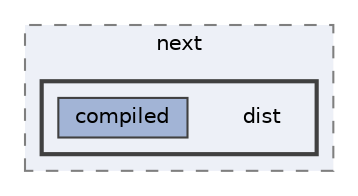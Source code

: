 digraph "C:/Users/arisc/OneDrive/Documents/GitHub/FINAL/EcoEats-Project/node_modules/next/dist"
{
 // LATEX_PDF_SIZE
  bgcolor="transparent";
  edge [fontname=Helvetica,fontsize=10,labelfontname=Helvetica,labelfontsize=10];
  node [fontname=Helvetica,fontsize=10,shape=box,height=0.2,width=0.4];
  compound=true
  subgraph clusterdir_b143e588cd7d558a8f09cc03a6b80b19 {
    graph [ bgcolor="#edf0f7", pencolor="grey50", label="next", fontname=Helvetica,fontsize=10 style="filled,dashed", URL="dir_b143e588cd7d558a8f09cc03a6b80b19.html",tooltip=""]
  subgraph clusterdir_c9e305a219f2b08859eb1615b6d8dbbd {
    graph [ bgcolor="#edf0f7", pencolor="grey25", label="", fontname=Helvetica,fontsize=10 style="filled,bold", URL="dir_c9e305a219f2b08859eb1615b6d8dbbd.html",tooltip=""]
    dir_c9e305a219f2b08859eb1615b6d8dbbd [shape=plaintext, label="dist"];
  dir_0833332c427d9a36307412273bc77fe2 [label="compiled", fillcolor="#a2b4d6", color="grey25", style="filled", URL="dir_0833332c427d9a36307412273bc77fe2.html",tooltip=""];
  }
  }
}
